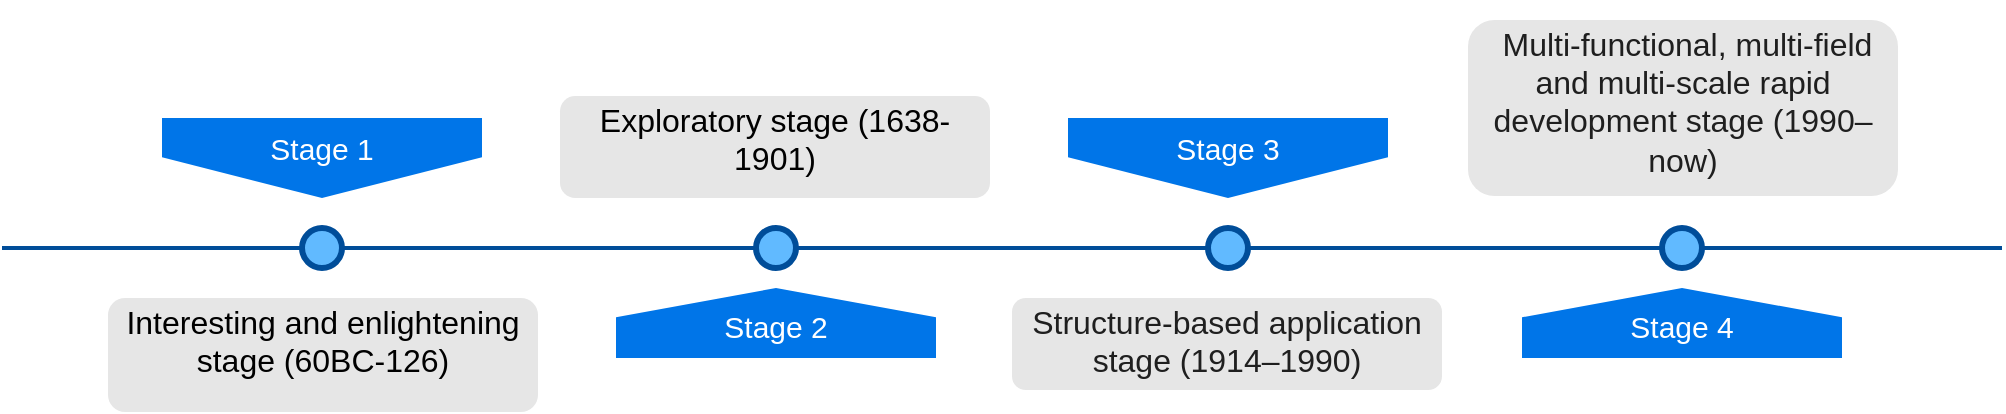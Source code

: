 <mxfile version="25.0.3">
  <diagram name="Page-1" id="AQCiaJg8Itso78mvtKDN">
    <mxGraphModel dx="1042" dy="581" grid="0" gridSize="10" guides="1" tooltips="1" connect="1" arrows="1" fold="1" page="0" pageScale="1" pageWidth="827" pageHeight="1169" math="0" shadow="0">
      <root>
        <mxCell id="0" />
        <mxCell id="1" parent="0" />
        <mxCell id="R12EKOxM_f_JUUTbBxMO-1" value="" style="line;strokeWidth=2;html=1;fillColor=none;fontSize=28;fontColor=#004D99;strokeColor=#004D99;" vertex="1" parent="1">
          <mxGeometry x="20" y="170" width="1000" height="10" as="geometry" />
        </mxCell>
        <mxCell id="R12EKOxM_f_JUUTbBxMO-2" value="Stage 1" style="shape=offPageConnector;whiteSpace=wrap;html=1;fillColor=#0075E8;fontSize=15;fontColor=#FFFFFF;size=0.509;verticalAlign=top;strokeColor=none;" vertex="1" parent="1">
          <mxGeometry x="100" y="110" width="160" height="40" as="geometry" />
        </mxCell>
        <mxCell id="R12EKOxM_f_JUUTbBxMO-3" value="&lt;span&gt;Stage 3&lt;/span&gt;" style="shape=offPageConnector;whiteSpace=wrap;html=1;fillColor=#0075E8;fontSize=15;fontColor=#FFFFFF;size=0.509;verticalAlign=top;strokeColor=none;" vertex="1" parent="1">
          <mxGeometry x="553" y="110" width="160" height="40" as="geometry" />
        </mxCell>
        <mxCell id="R12EKOxM_f_JUUTbBxMO-4" value="&lt;span&gt;Stage 2&lt;/span&gt;" style="shape=offPageConnector;whiteSpace=wrap;html=1;fillColor=#0075E8;fontSize=15;fontColor=#FFFFFF;size=0.418;flipV=1;verticalAlign=bottom;strokeColor=none;spacingBottom=4;" vertex="1" parent="1">
          <mxGeometry x="327" y="195" width="160" height="35" as="geometry" />
        </mxCell>
        <mxCell id="R12EKOxM_f_JUUTbBxMO-5" value="&lt;span&gt;Stage 4&lt;/span&gt;" style="shape=offPageConnector;whiteSpace=wrap;html=1;fillColor=#0075E8;fontSize=15;fontColor=#FFFFFF;size=0.418;flipV=1;verticalAlign=bottom;strokeColor=none;spacingBottom=4;" vertex="1" parent="1">
          <mxGeometry x="780" y="195" width="160" height="35" as="geometry" />
        </mxCell>
        <mxCell id="R12EKOxM_f_JUUTbBxMO-6" value="" style="ellipse;whiteSpace=wrap;html=1;fillColor=#61BAFF;fontSize=28;fontColor=#004D99;strokeWidth=3;strokeColor=#004D99;" vertex="1" parent="1">
          <mxGeometry x="170" y="165" width="20" height="20" as="geometry" />
        </mxCell>
        <mxCell id="R12EKOxM_f_JUUTbBxMO-7" value="" style="ellipse;whiteSpace=wrap;html=1;fillColor=#61BAFF;fontSize=28;fontColor=#004D99;strokeWidth=3;strokeColor=#004D99;" vertex="1" parent="1">
          <mxGeometry x="397" y="165" width="20" height="20" as="geometry" />
        </mxCell>
        <mxCell id="R12EKOxM_f_JUUTbBxMO-8" value="" style="ellipse;whiteSpace=wrap;html=1;fillColor=#61BAFF;fontSize=28;fontColor=#004D99;strokeWidth=3;strokeColor=#004D99;" vertex="1" parent="1">
          <mxGeometry x="623" y="165" width="20" height="20" as="geometry" />
        </mxCell>
        <mxCell id="R12EKOxM_f_JUUTbBxMO-9" value="" style="ellipse;whiteSpace=wrap;html=1;fillColor=#61BAFF;fontSize=28;fontColor=#004D99;strokeWidth=3;strokeColor=#004D99;" vertex="1" parent="1">
          <mxGeometry x="850" y="165" width="20" height="20" as="geometry" />
        </mxCell>
        <mxCell id="R12EKOxM_f_JUUTbBxMO-10" value="&lt;p&gt;&lt;font style=&quot;font-size: 16px;&quot;&gt;Interesting and enlightening stage (60BC-126)&lt;/font&gt;&lt;/p&gt;" style="text;html=1;spacing=5;spacingTop=-20;whiteSpace=wrap;overflow=hidden;strokeColor=none;strokeWidth=3;fillColor=#E6E6E6;fontSize=13;fontColor=#000000;align=center;rounded=1;" vertex="1" parent="1">
          <mxGeometry x="73" y="200" width="215" height="57" as="geometry" />
        </mxCell>
        <mxCell id="R12EKOxM_f_JUUTbBxMO-11" value="&lt;p&gt;&lt;span style=&quot;font-weight: normal;&quot;&gt;&lt;font style=&quot;font-size: 16px;&quot; face=&quot;Helvetica&quot;&gt;Exploratory stage (1638-1901)&lt;/font&gt;&lt;/span&gt;&lt;/p&gt;" style="text;html=1;spacing=5;spacingTop=-20;whiteSpace=wrap;overflow=hidden;strokeColor=none;strokeWidth=3;fillColor=#E6E6E6;fontSize=13;fontColor=#000000;align=center;rounded=1;" vertex="1" parent="1">
          <mxGeometry x="299" y="99" width="215" height="51" as="geometry" />
        </mxCell>
        <mxCell id="R12EKOxM_f_JUUTbBxMO-12" value="&lt;p&gt;&lt;span style=&quot;color: rgb(31, 31, 31); font-size: 16px; font-weight: 400; text-align: start;&quot;&gt;&lt;font face=&quot;Helvetica&quot;&gt;Structure-based application stage (1914–1990)&lt;/font&gt;&lt;/span&gt;&lt;/p&gt;" style="text;html=1;spacing=5;spacingTop=-20;whiteSpace=wrap;overflow=hidden;strokeColor=none;strokeWidth=3;fillColor=#E6E6E6;fontSize=13;fontColor=#000000;align=center;rounded=1;" vertex="1" parent="1">
          <mxGeometry x="525" y="200" width="215" height="46" as="geometry" />
        </mxCell>
        <mxCell id="R12EKOxM_f_JUUTbBxMO-13" value="&lt;p&gt;&lt;span style=&quot;color: rgb(31, 31, 31); font-size: 16px; font-weight: 400; text-align: start;&quot;&gt;&lt;font face=&quot;Helvetica&quot;&gt;&amp;nbsp;Multi-functional, multi-field and multi-scale rapid development stage (1990–now)&lt;/font&gt;&lt;/span&gt;&lt;/p&gt;" style="text;html=1;spacing=5;spacingTop=-20;whiteSpace=wrap;overflow=hidden;strokeColor=none;strokeWidth=3;fillColor=#E6E6E6;fontSize=13;fontColor=#000000;align=center;rounded=1;" vertex="1" parent="1">
          <mxGeometry x="753" y="61" width="215" height="88" as="geometry" />
        </mxCell>
      </root>
    </mxGraphModel>
  </diagram>
</mxfile>
